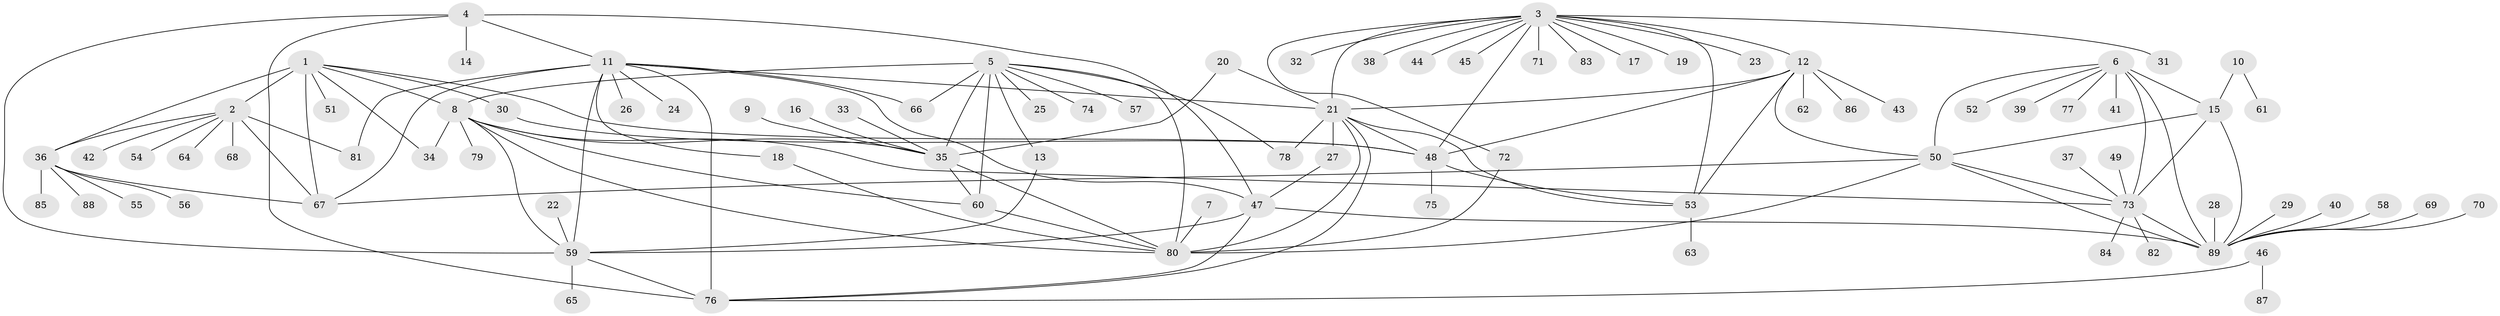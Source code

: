 // original degree distribution, {8: 0.048, 7: 0.048, 10: 0.032, 9: 0.024, 13: 0.024, 12: 0.008, 5: 0.016, 6: 0.016, 11: 0.024, 1: 0.576, 3: 0.024, 2: 0.16}
// Generated by graph-tools (version 1.1) at 2025/37/03/04/25 23:37:32]
// undirected, 89 vertices, 133 edges
graph export_dot {
  node [color=gray90,style=filled];
  1;
  2;
  3;
  4;
  5;
  6;
  7;
  8;
  9;
  10;
  11;
  12;
  13;
  14;
  15;
  16;
  17;
  18;
  19;
  20;
  21;
  22;
  23;
  24;
  25;
  26;
  27;
  28;
  29;
  30;
  31;
  32;
  33;
  34;
  35;
  36;
  37;
  38;
  39;
  40;
  41;
  42;
  43;
  44;
  45;
  46;
  47;
  48;
  49;
  50;
  51;
  52;
  53;
  54;
  55;
  56;
  57;
  58;
  59;
  60;
  61;
  62;
  63;
  64;
  65;
  66;
  67;
  68;
  69;
  70;
  71;
  72;
  73;
  74;
  75;
  76;
  77;
  78;
  79;
  80;
  81;
  82;
  83;
  84;
  85;
  86;
  87;
  88;
  89;
  1 -- 2 [weight=4.0];
  1 -- 8 [weight=1.0];
  1 -- 30 [weight=1.0];
  1 -- 34 [weight=1.0];
  1 -- 36 [weight=2.0];
  1 -- 48 [weight=1.0];
  1 -- 51 [weight=1.0];
  1 -- 67 [weight=2.0];
  2 -- 36 [weight=2.0];
  2 -- 42 [weight=1.0];
  2 -- 54 [weight=1.0];
  2 -- 64 [weight=1.0];
  2 -- 67 [weight=2.0];
  2 -- 68 [weight=1.0];
  2 -- 81 [weight=1.0];
  3 -- 12 [weight=2.0];
  3 -- 17 [weight=1.0];
  3 -- 19 [weight=1.0];
  3 -- 21 [weight=2.0];
  3 -- 23 [weight=1.0];
  3 -- 31 [weight=1.0];
  3 -- 32 [weight=1.0];
  3 -- 38 [weight=1.0];
  3 -- 44 [weight=1.0];
  3 -- 45 [weight=1.0];
  3 -- 48 [weight=2.0];
  3 -- 53 [weight=2.0];
  3 -- 71 [weight=1.0];
  3 -- 72 [weight=1.0];
  3 -- 83 [weight=1.0];
  4 -- 11 [weight=2.0];
  4 -- 14 [weight=1.0];
  4 -- 47 [weight=2.0];
  4 -- 59 [weight=2.0];
  4 -- 76 [weight=2.0];
  5 -- 8 [weight=2.0];
  5 -- 13 [weight=1.0];
  5 -- 25 [weight=1.0];
  5 -- 35 [weight=2.0];
  5 -- 57 [weight=1.0];
  5 -- 60 [weight=2.0];
  5 -- 66 [weight=1.0];
  5 -- 74 [weight=1.0];
  5 -- 78 [weight=1.0];
  5 -- 80 [weight=2.0];
  6 -- 15 [weight=2.0];
  6 -- 39 [weight=1.0];
  6 -- 41 [weight=1.0];
  6 -- 50 [weight=2.0];
  6 -- 52 [weight=1.0];
  6 -- 73 [weight=2.0];
  6 -- 77 [weight=1.0];
  6 -- 89 [weight=2.0];
  7 -- 80 [weight=1.0];
  8 -- 34 [weight=1.0];
  8 -- 35 [weight=1.0];
  8 -- 59 [weight=1.0];
  8 -- 60 [weight=1.0];
  8 -- 73 [weight=1.0];
  8 -- 79 [weight=1.0];
  8 -- 80 [weight=1.0];
  9 -- 35 [weight=1.0];
  10 -- 15 [weight=1.0];
  10 -- 61 [weight=1.0];
  11 -- 18 [weight=1.0];
  11 -- 21 [weight=1.0];
  11 -- 24 [weight=1.0];
  11 -- 26 [weight=1.0];
  11 -- 47 [weight=1.0];
  11 -- 59 [weight=1.0];
  11 -- 66 [weight=1.0];
  11 -- 67 [weight=1.0];
  11 -- 76 [weight=1.0];
  11 -- 81 [weight=1.0];
  12 -- 21 [weight=1.0];
  12 -- 43 [weight=1.0];
  12 -- 48 [weight=1.0];
  12 -- 50 [weight=1.0];
  12 -- 53 [weight=1.0];
  12 -- 62 [weight=1.0];
  12 -- 86 [weight=1.0];
  13 -- 59 [weight=1.0];
  15 -- 50 [weight=1.0];
  15 -- 73 [weight=1.0];
  15 -- 89 [weight=1.0];
  16 -- 35 [weight=1.0];
  18 -- 80 [weight=1.0];
  20 -- 21 [weight=1.0];
  20 -- 35 [weight=1.0];
  21 -- 27 [weight=1.0];
  21 -- 48 [weight=1.0];
  21 -- 53 [weight=1.0];
  21 -- 76 [weight=1.0];
  21 -- 78 [weight=1.0];
  21 -- 80 [weight=1.0];
  22 -- 59 [weight=1.0];
  27 -- 47 [weight=1.0];
  28 -- 89 [weight=1.0];
  29 -- 89 [weight=1.0];
  30 -- 48 [weight=1.0];
  33 -- 35 [weight=1.0];
  35 -- 60 [weight=1.0];
  35 -- 80 [weight=1.0];
  36 -- 55 [weight=1.0];
  36 -- 56 [weight=1.0];
  36 -- 67 [weight=1.0];
  36 -- 85 [weight=1.0];
  36 -- 88 [weight=1.0];
  37 -- 73 [weight=1.0];
  40 -- 89 [weight=1.0];
  46 -- 76 [weight=1.0];
  46 -- 87 [weight=1.0];
  47 -- 59 [weight=1.0];
  47 -- 76 [weight=1.0];
  47 -- 89 [weight=1.0];
  48 -- 53 [weight=1.0];
  48 -- 75 [weight=1.0];
  49 -- 73 [weight=1.0];
  50 -- 67 [weight=1.0];
  50 -- 73 [weight=1.0];
  50 -- 80 [weight=1.0];
  50 -- 89 [weight=1.0];
  53 -- 63 [weight=1.0];
  58 -- 89 [weight=1.0];
  59 -- 65 [weight=1.0];
  59 -- 76 [weight=1.0];
  60 -- 80 [weight=1.0];
  69 -- 89 [weight=1.0];
  70 -- 89 [weight=1.0];
  72 -- 80 [weight=1.0];
  73 -- 82 [weight=1.0];
  73 -- 84 [weight=1.0];
  73 -- 89 [weight=1.0];
}
